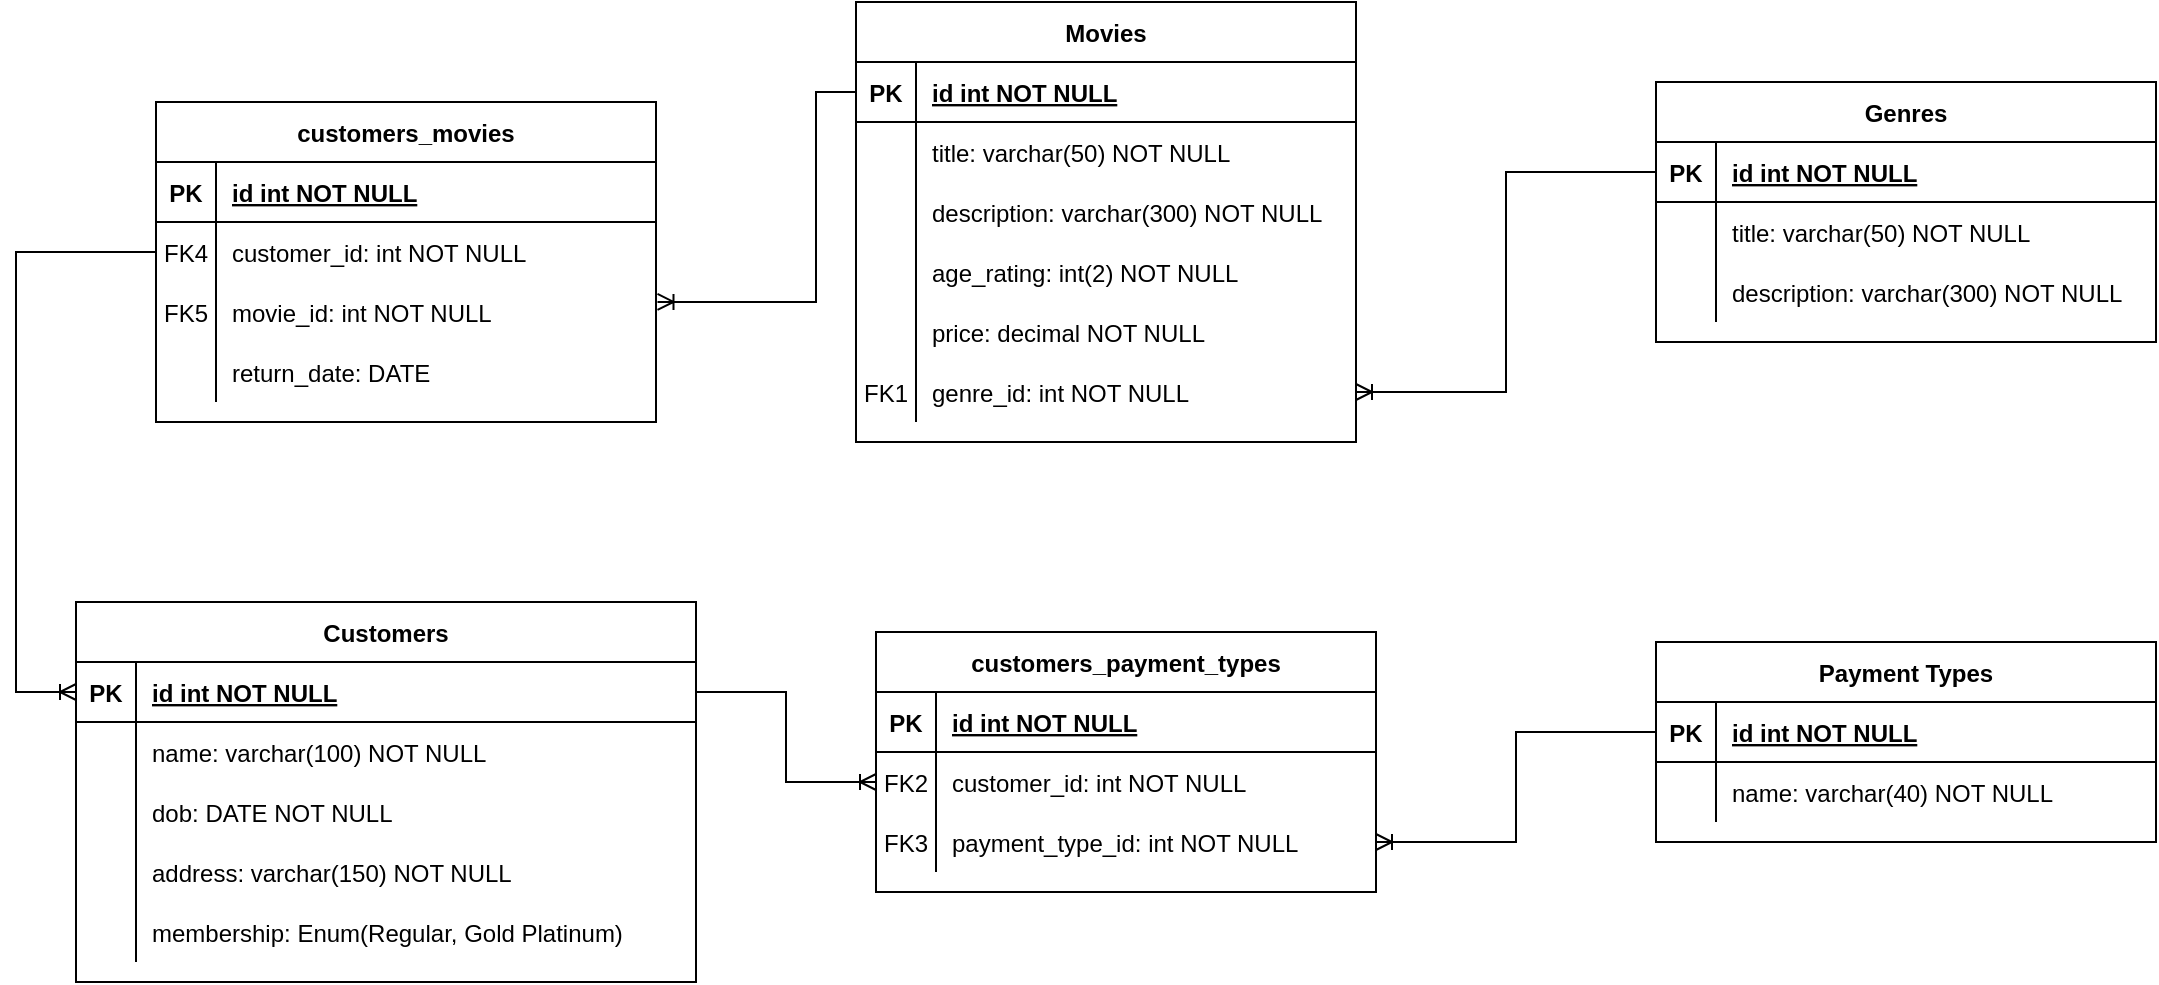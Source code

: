 <mxfile version="20.8.16" type="device"><diagram id="R2lEEEUBdFMjLlhIrx00" name="Page-1"><mxGraphModel dx="794" dy="563" grid="1" gridSize="10" guides="1" tooltips="1" connect="1" arrows="1" fold="1" page="1" pageScale="1" pageWidth="850" pageHeight="1100" math="0" shadow="0" extFonts="Permanent Marker^https://fonts.googleapis.com/css?family=Permanent+Marker"><root><mxCell id="0"/><mxCell id="1" parent="0"/><mxCell id="C-vyLk0tnHw3VtMMgP7b-23" value="Movies" style="shape=table;startSize=30;container=1;collapsible=1;childLayout=tableLayout;fixedRows=1;rowLines=0;fontStyle=1;align=center;resizeLast=1;" parent="1" vertex="1"><mxGeometry x="470" y="400" width="250" height="220" as="geometry"/></mxCell><mxCell id="C-vyLk0tnHw3VtMMgP7b-24" value="" style="shape=partialRectangle;collapsible=0;dropTarget=0;pointerEvents=0;fillColor=none;points=[[0,0.5],[1,0.5]];portConstraint=eastwest;top=0;left=0;right=0;bottom=1;" parent="C-vyLk0tnHw3VtMMgP7b-23" vertex="1"><mxGeometry y="30" width="250" height="30" as="geometry"/></mxCell><mxCell id="C-vyLk0tnHw3VtMMgP7b-25" value="PK" style="shape=partialRectangle;overflow=hidden;connectable=0;fillColor=none;top=0;left=0;bottom=0;right=0;fontStyle=1;" parent="C-vyLk0tnHw3VtMMgP7b-24" vertex="1"><mxGeometry width="30" height="30" as="geometry"><mxRectangle width="30" height="30" as="alternateBounds"/></mxGeometry></mxCell><mxCell id="C-vyLk0tnHw3VtMMgP7b-26" value="id int NOT NULL " style="shape=partialRectangle;overflow=hidden;connectable=0;fillColor=none;top=0;left=0;bottom=0;right=0;align=left;spacingLeft=6;fontStyle=5;" parent="C-vyLk0tnHw3VtMMgP7b-24" vertex="1"><mxGeometry x="30" width="220" height="30" as="geometry"><mxRectangle width="220" height="30" as="alternateBounds"/></mxGeometry></mxCell><mxCell id="C-vyLk0tnHw3VtMMgP7b-27" value="" style="shape=partialRectangle;collapsible=0;dropTarget=0;pointerEvents=0;fillColor=none;points=[[0,0.5],[1,0.5]];portConstraint=eastwest;top=0;left=0;right=0;bottom=0;" parent="C-vyLk0tnHw3VtMMgP7b-23" vertex="1"><mxGeometry y="60" width="250" height="30" as="geometry"/></mxCell><mxCell id="C-vyLk0tnHw3VtMMgP7b-28" value="" style="shape=partialRectangle;overflow=hidden;connectable=0;fillColor=none;top=0;left=0;bottom=0;right=0;" parent="C-vyLk0tnHw3VtMMgP7b-27" vertex="1"><mxGeometry width="30" height="30" as="geometry"><mxRectangle width="30" height="30" as="alternateBounds"/></mxGeometry></mxCell><mxCell id="C-vyLk0tnHw3VtMMgP7b-29" value="title: varchar(50) NOT NULL" style="shape=partialRectangle;overflow=hidden;connectable=0;fillColor=none;top=0;left=0;bottom=0;right=0;align=left;spacingLeft=6;" parent="C-vyLk0tnHw3VtMMgP7b-27" vertex="1"><mxGeometry x="30" width="220" height="30" as="geometry"><mxRectangle width="220" height="30" as="alternateBounds"/></mxGeometry></mxCell><mxCell id="VNoVt1JidYousirxW5SG-1" value="" style="shape=partialRectangle;collapsible=0;dropTarget=0;pointerEvents=0;fillColor=none;points=[[0,0.5],[1,0.5]];portConstraint=eastwest;top=0;left=0;right=0;bottom=0;" parent="C-vyLk0tnHw3VtMMgP7b-23" vertex="1"><mxGeometry y="90" width="250" height="30" as="geometry"/></mxCell><mxCell id="VNoVt1JidYousirxW5SG-2" value="" style="shape=partialRectangle;overflow=hidden;connectable=0;fillColor=none;top=0;left=0;bottom=0;right=0;" parent="VNoVt1JidYousirxW5SG-1" vertex="1"><mxGeometry width="30" height="30" as="geometry"><mxRectangle width="30" height="30" as="alternateBounds"/></mxGeometry></mxCell><mxCell id="VNoVt1JidYousirxW5SG-3" value="description: varchar(300) NOT NULL" style="shape=partialRectangle;overflow=hidden;connectable=0;fillColor=none;top=0;left=0;bottom=0;right=0;align=left;spacingLeft=6;" parent="VNoVt1JidYousirxW5SG-1" vertex="1"><mxGeometry x="30" width="220" height="30" as="geometry"><mxRectangle width="220" height="30" as="alternateBounds"/></mxGeometry></mxCell><mxCell id="VNoVt1JidYousirxW5SG-4" value="" style="shape=partialRectangle;collapsible=0;dropTarget=0;pointerEvents=0;fillColor=none;points=[[0,0.5],[1,0.5]];portConstraint=eastwest;top=0;left=0;right=0;bottom=0;" parent="C-vyLk0tnHw3VtMMgP7b-23" vertex="1"><mxGeometry y="120" width="250" height="30" as="geometry"/></mxCell><mxCell id="VNoVt1JidYousirxW5SG-5" value="" style="shape=partialRectangle;overflow=hidden;connectable=0;fillColor=none;top=0;left=0;bottom=0;right=0;" parent="VNoVt1JidYousirxW5SG-4" vertex="1"><mxGeometry width="30" height="30" as="geometry"><mxRectangle width="30" height="30" as="alternateBounds"/></mxGeometry></mxCell><mxCell id="VNoVt1JidYousirxW5SG-6" value="age_rating: int(2) NOT NULL" style="shape=partialRectangle;overflow=hidden;connectable=0;fillColor=none;top=0;left=0;bottom=0;right=0;align=left;spacingLeft=6;" parent="VNoVt1JidYousirxW5SG-4" vertex="1"><mxGeometry x="30" width="220" height="30" as="geometry"><mxRectangle width="220" height="30" as="alternateBounds"/></mxGeometry></mxCell><mxCell id="VNoVt1JidYousirxW5SG-7" value="" style="shape=partialRectangle;collapsible=0;dropTarget=0;pointerEvents=0;fillColor=none;points=[[0,0.5],[1,0.5]];portConstraint=eastwest;top=0;left=0;right=0;bottom=0;" parent="C-vyLk0tnHw3VtMMgP7b-23" vertex="1"><mxGeometry y="150" width="250" height="30" as="geometry"/></mxCell><mxCell id="VNoVt1JidYousirxW5SG-8" value="" style="shape=partialRectangle;overflow=hidden;connectable=0;fillColor=none;top=0;left=0;bottom=0;right=0;" parent="VNoVt1JidYousirxW5SG-7" vertex="1"><mxGeometry width="30" height="30" as="geometry"><mxRectangle width="30" height="30" as="alternateBounds"/></mxGeometry></mxCell><mxCell id="VNoVt1JidYousirxW5SG-9" value="price: decimal NOT NULL" style="shape=partialRectangle;overflow=hidden;connectable=0;fillColor=none;top=0;left=0;bottom=0;right=0;align=left;spacingLeft=6;" parent="VNoVt1JidYousirxW5SG-7" vertex="1"><mxGeometry x="30" width="220" height="30" as="geometry"><mxRectangle width="220" height="30" as="alternateBounds"/></mxGeometry></mxCell><mxCell id="VNoVt1JidYousirxW5SG-26" value="" style="shape=partialRectangle;collapsible=0;dropTarget=0;pointerEvents=0;fillColor=none;points=[[0,0.5],[1,0.5]];portConstraint=eastwest;top=0;left=0;right=0;bottom=0;" parent="C-vyLk0tnHw3VtMMgP7b-23" vertex="1"><mxGeometry y="180" width="250" height="30" as="geometry"/></mxCell><mxCell id="VNoVt1JidYousirxW5SG-27" value="FK1" style="shape=partialRectangle;overflow=hidden;connectable=0;fillColor=none;top=0;left=0;bottom=0;right=0;" parent="VNoVt1JidYousirxW5SG-26" vertex="1"><mxGeometry width="30" height="30" as="geometry"><mxRectangle width="30" height="30" as="alternateBounds"/></mxGeometry></mxCell><mxCell id="VNoVt1JidYousirxW5SG-28" value="genre_id: int NOT NULL" style="shape=partialRectangle;overflow=hidden;connectable=0;fillColor=none;top=0;left=0;bottom=0;right=0;align=left;spacingLeft=6;" parent="VNoVt1JidYousirxW5SG-26" vertex="1"><mxGeometry x="30" width="220" height="30" as="geometry"><mxRectangle width="220" height="30" as="alternateBounds"/></mxGeometry></mxCell><mxCell id="VNoVt1JidYousirxW5SG-10" value="Genres" style="shape=table;startSize=30;container=1;collapsible=1;childLayout=tableLayout;fixedRows=1;rowLines=0;fontStyle=1;align=center;resizeLast=1;" parent="1" vertex="1"><mxGeometry x="870" y="440" width="250" height="130" as="geometry"/></mxCell><mxCell id="VNoVt1JidYousirxW5SG-11" value="" style="shape=partialRectangle;collapsible=0;dropTarget=0;pointerEvents=0;fillColor=none;points=[[0,0.5],[1,0.5]];portConstraint=eastwest;top=0;left=0;right=0;bottom=1;" parent="VNoVt1JidYousirxW5SG-10" vertex="1"><mxGeometry y="30" width="250" height="30" as="geometry"/></mxCell><mxCell id="VNoVt1JidYousirxW5SG-12" value="PK" style="shape=partialRectangle;overflow=hidden;connectable=0;fillColor=none;top=0;left=0;bottom=0;right=0;fontStyle=1;" parent="VNoVt1JidYousirxW5SG-11" vertex="1"><mxGeometry width="30" height="30" as="geometry"><mxRectangle width="30" height="30" as="alternateBounds"/></mxGeometry></mxCell><mxCell id="VNoVt1JidYousirxW5SG-13" value="id int NOT NULL " style="shape=partialRectangle;overflow=hidden;connectable=0;fillColor=none;top=0;left=0;bottom=0;right=0;align=left;spacingLeft=6;fontStyle=5;" parent="VNoVt1JidYousirxW5SG-11" vertex="1"><mxGeometry x="30" width="220" height="30" as="geometry"><mxRectangle width="220" height="30" as="alternateBounds"/></mxGeometry></mxCell><mxCell id="VNoVt1JidYousirxW5SG-14" value="" style="shape=partialRectangle;collapsible=0;dropTarget=0;pointerEvents=0;fillColor=none;points=[[0,0.5],[1,0.5]];portConstraint=eastwest;top=0;left=0;right=0;bottom=0;" parent="VNoVt1JidYousirxW5SG-10" vertex="1"><mxGeometry y="60" width="250" height="30" as="geometry"/></mxCell><mxCell id="VNoVt1JidYousirxW5SG-15" value="" style="shape=partialRectangle;overflow=hidden;connectable=0;fillColor=none;top=0;left=0;bottom=0;right=0;" parent="VNoVt1JidYousirxW5SG-14" vertex="1"><mxGeometry width="30" height="30" as="geometry"><mxRectangle width="30" height="30" as="alternateBounds"/></mxGeometry></mxCell><mxCell id="VNoVt1JidYousirxW5SG-16" value="title: varchar(50) NOT NULL" style="shape=partialRectangle;overflow=hidden;connectable=0;fillColor=none;top=0;left=0;bottom=0;right=0;align=left;spacingLeft=6;" parent="VNoVt1JidYousirxW5SG-14" vertex="1"><mxGeometry x="30" width="220" height="30" as="geometry"><mxRectangle width="220" height="30" as="alternateBounds"/></mxGeometry></mxCell><mxCell id="VNoVt1JidYousirxW5SG-17" value="" style="shape=partialRectangle;collapsible=0;dropTarget=0;pointerEvents=0;fillColor=none;points=[[0,0.5],[1,0.5]];portConstraint=eastwest;top=0;left=0;right=0;bottom=0;" parent="VNoVt1JidYousirxW5SG-10" vertex="1"><mxGeometry y="90" width="250" height="30" as="geometry"/></mxCell><mxCell id="VNoVt1JidYousirxW5SG-18" value="" style="shape=partialRectangle;overflow=hidden;connectable=0;fillColor=none;top=0;left=0;bottom=0;right=0;" parent="VNoVt1JidYousirxW5SG-17" vertex="1"><mxGeometry width="30" height="30" as="geometry"><mxRectangle width="30" height="30" as="alternateBounds"/></mxGeometry></mxCell><mxCell id="VNoVt1JidYousirxW5SG-19" value="description: varchar(300) NOT NULL" style="shape=partialRectangle;overflow=hidden;connectable=0;fillColor=none;top=0;left=0;bottom=0;right=0;align=left;spacingLeft=6;" parent="VNoVt1JidYousirxW5SG-17" vertex="1"><mxGeometry x="30" width="220" height="30" as="geometry"><mxRectangle width="220" height="30" as="alternateBounds"/></mxGeometry></mxCell><mxCell id="VNoVt1JidYousirxW5SG-29" value="" style="edgeStyle=orthogonalEdgeStyle;fontSize=12;html=1;endArrow=ERoneToMany;rounded=0;entryX=1;entryY=0.5;entryDx=0;entryDy=0;exitX=0;exitY=0.5;exitDx=0;exitDy=0;" parent="1" source="VNoVt1JidYousirxW5SG-11" target="VNoVt1JidYousirxW5SG-26" edge="1"><mxGeometry width="100" height="100" relative="1" as="geometry"><mxPoint x="750" y="670" as="sourcePoint"/><mxPoint x="850" y="570" as="targetPoint"/></mxGeometry></mxCell><mxCell id="VNoVt1JidYousirxW5SG-30" value="Customers" style="shape=table;startSize=30;container=1;collapsible=1;childLayout=tableLayout;fixedRows=1;rowLines=0;fontStyle=1;align=center;resizeLast=1;" parent="1" vertex="1"><mxGeometry x="80" y="700" width="310" height="190" as="geometry"/></mxCell><mxCell id="VNoVt1JidYousirxW5SG-31" value="" style="shape=partialRectangle;collapsible=0;dropTarget=0;pointerEvents=0;fillColor=none;points=[[0,0.5],[1,0.5]];portConstraint=eastwest;top=0;left=0;right=0;bottom=1;" parent="VNoVt1JidYousirxW5SG-30" vertex="1"><mxGeometry y="30" width="310" height="30" as="geometry"/></mxCell><mxCell id="VNoVt1JidYousirxW5SG-32" value="PK" style="shape=partialRectangle;overflow=hidden;connectable=0;fillColor=none;top=0;left=0;bottom=0;right=0;fontStyle=1;" parent="VNoVt1JidYousirxW5SG-31" vertex="1"><mxGeometry width="30" height="30" as="geometry"><mxRectangle width="30" height="30" as="alternateBounds"/></mxGeometry></mxCell><mxCell id="VNoVt1JidYousirxW5SG-33" value="id int NOT NULL " style="shape=partialRectangle;overflow=hidden;connectable=0;fillColor=none;top=0;left=0;bottom=0;right=0;align=left;spacingLeft=6;fontStyle=5;" parent="VNoVt1JidYousirxW5SG-31" vertex="1"><mxGeometry x="30" width="280" height="30" as="geometry"><mxRectangle width="280" height="30" as="alternateBounds"/></mxGeometry></mxCell><mxCell id="VNoVt1JidYousirxW5SG-34" value="" style="shape=partialRectangle;collapsible=0;dropTarget=0;pointerEvents=0;fillColor=none;points=[[0,0.5],[1,0.5]];portConstraint=eastwest;top=0;left=0;right=0;bottom=0;" parent="VNoVt1JidYousirxW5SG-30" vertex="1"><mxGeometry y="60" width="310" height="30" as="geometry"/></mxCell><mxCell id="VNoVt1JidYousirxW5SG-35" value="" style="shape=partialRectangle;overflow=hidden;connectable=0;fillColor=none;top=0;left=0;bottom=0;right=0;" parent="VNoVt1JidYousirxW5SG-34" vertex="1"><mxGeometry width="30" height="30" as="geometry"><mxRectangle width="30" height="30" as="alternateBounds"/></mxGeometry></mxCell><mxCell id="VNoVt1JidYousirxW5SG-36" value="name: varchar(100) NOT NULL" style="shape=partialRectangle;overflow=hidden;connectable=0;fillColor=none;top=0;left=0;bottom=0;right=0;align=left;spacingLeft=6;" parent="VNoVt1JidYousirxW5SG-34" vertex="1"><mxGeometry x="30" width="280" height="30" as="geometry"><mxRectangle width="280" height="30" as="alternateBounds"/></mxGeometry></mxCell><mxCell id="VNoVt1JidYousirxW5SG-37" value="" style="shape=partialRectangle;collapsible=0;dropTarget=0;pointerEvents=0;fillColor=none;points=[[0,0.5],[1,0.5]];portConstraint=eastwest;top=0;left=0;right=0;bottom=0;" parent="VNoVt1JidYousirxW5SG-30" vertex="1"><mxGeometry y="90" width="310" height="30" as="geometry"/></mxCell><mxCell id="VNoVt1JidYousirxW5SG-38" value="" style="shape=partialRectangle;overflow=hidden;connectable=0;fillColor=none;top=0;left=0;bottom=0;right=0;" parent="VNoVt1JidYousirxW5SG-37" vertex="1"><mxGeometry width="30" height="30" as="geometry"><mxRectangle width="30" height="30" as="alternateBounds"/></mxGeometry></mxCell><mxCell id="VNoVt1JidYousirxW5SG-39" value="dob: DATE NOT NULL" style="shape=partialRectangle;overflow=hidden;connectable=0;fillColor=none;top=0;left=0;bottom=0;right=0;align=left;spacingLeft=6;" parent="VNoVt1JidYousirxW5SG-37" vertex="1"><mxGeometry x="30" width="280" height="30" as="geometry"><mxRectangle width="280" height="30" as="alternateBounds"/></mxGeometry></mxCell><mxCell id="VNoVt1JidYousirxW5SG-40" value="" style="shape=partialRectangle;collapsible=0;dropTarget=0;pointerEvents=0;fillColor=none;points=[[0,0.5],[1,0.5]];portConstraint=eastwest;top=0;left=0;right=0;bottom=0;" parent="VNoVt1JidYousirxW5SG-30" vertex="1"><mxGeometry y="120" width="310" height="30" as="geometry"/></mxCell><mxCell id="VNoVt1JidYousirxW5SG-41" value="" style="shape=partialRectangle;overflow=hidden;connectable=0;fillColor=none;top=0;left=0;bottom=0;right=0;" parent="VNoVt1JidYousirxW5SG-40" vertex="1"><mxGeometry width="30" height="30" as="geometry"><mxRectangle width="30" height="30" as="alternateBounds"/></mxGeometry></mxCell><mxCell id="VNoVt1JidYousirxW5SG-42" value="address: varchar(150) NOT NULL" style="shape=partialRectangle;overflow=hidden;connectable=0;fillColor=none;top=0;left=0;bottom=0;right=0;align=left;spacingLeft=6;" parent="VNoVt1JidYousirxW5SG-40" vertex="1"><mxGeometry x="30" width="280" height="30" as="geometry"><mxRectangle width="280" height="30" as="alternateBounds"/></mxGeometry></mxCell><mxCell id="VNoVt1JidYousirxW5SG-43" value="" style="shape=partialRectangle;collapsible=0;dropTarget=0;pointerEvents=0;fillColor=none;points=[[0,0.5],[1,0.5]];portConstraint=eastwest;top=0;left=0;right=0;bottom=0;" parent="VNoVt1JidYousirxW5SG-30" vertex="1"><mxGeometry y="150" width="310" height="30" as="geometry"/></mxCell><mxCell id="VNoVt1JidYousirxW5SG-44" value="" style="shape=partialRectangle;overflow=hidden;connectable=0;fillColor=none;top=0;left=0;bottom=0;right=0;" parent="VNoVt1JidYousirxW5SG-43" vertex="1"><mxGeometry width="30" height="30" as="geometry"><mxRectangle width="30" height="30" as="alternateBounds"/></mxGeometry></mxCell><mxCell id="VNoVt1JidYousirxW5SG-45" value="membership: Enum(Regular, Gold Platinum)" style="shape=partialRectangle;overflow=hidden;connectable=0;fillColor=none;top=0;left=0;bottom=0;right=0;align=left;spacingLeft=6;" parent="VNoVt1JidYousirxW5SG-43" vertex="1"><mxGeometry x="30" width="280" height="30" as="geometry"><mxRectangle width="280" height="30" as="alternateBounds"/></mxGeometry></mxCell><mxCell id="VNoVt1JidYousirxW5SG-49" value="Payment Types" style="shape=table;startSize=30;container=1;collapsible=1;childLayout=tableLayout;fixedRows=1;rowLines=0;fontStyle=1;align=center;resizeLast=1;" parent="1" vertex="1"><mxGeometry x="870" y="720" width="250" height="100" as="geometry"/></mxCell><mxCell id="VNoVt1JidYousirxW5SG-50" value="" style="shape=partialRectangle;collapsible=0;dropTarget=0;pointerEvents=0;fillColor=none;points=[[0,0.5],[1,0.5]];portConstraint=eastwest;top=0;left=0;right=0;bottom=1;" parent="VNoVt1JidYousirxW5SG-49" vertex="1"><mxGeometry y="30" width="250" height="30" as="geometry"/></mxCell><mxCell id="VNoVt1JidYousirxW5SG-51" value="PK" style="shape=partialRectangle;overflow=hidden;connectable=0;fillColor=none;top=0;left=0;bottom=0;right=0;fontStyle=1;" parent="VNoVt1JidYousirxW5SG-50" vertex="1"><mxGeometry width="30" height="30" as="geometry"><mxRectangle width="30" height="30" as="alternateBounds"/></mxGeometry></mxCell><mxCell id="VNoVt1JidYousirxW5SG-52" value="id int NOT NULL " style="shape=partialRectangle;overflow=hidden;connectable=0;fillColor=none;top=0;left=0;bottom=0;right=0;align=left;spacingLeft=6;fontStyle=5;" parent="VNoVt1JidYousirxW5SG-50" vertex="1"><mxGeometry x="30" width="220" height="30" as="geometry"><mxRectangle width="220" height="30" as="alternateBounds"/></mxGeometry></mxCell><mxCell id="VNoVt1JidYousirxW5SG-53" value="" style="shape=partialRectangle;collapsible=0;dropTarget=0;pointerEvents=0;fillColor=none;points=[[0,0.5],[1,0.5]];portConstraint=eastwest;top=0;left=0;right=0;bottom=0;" parent="VNoVt1JidYousirxW5SG-49" vertex="1"><mxGeometry y="60" width="250" height="30" as="geometry"/></mxCell><mxCell id="VNoVt1JidYousirxW5SG-54" value="" style="shape=partialRectangle;overflow=hidden;connectable=0;fillColor=none;top=0;left=0;bottom=0;right=0;" parent="VNoVt1JidYousirxW5SG-53" vertex="1"><mxGeometry width="30" height="30" as="geometry"><mxRectangle width="30" height="30" as="alternateBounds"/></mxGeometry></mxCell><mxCell id="VNoVt1JidYousirxW5SG-55" value="name: varchar(40) NOT NULL" style="shape=partialRectangle;overflow=hidden;connectable=0;fillColor=none;top=0;left=0;bottom=0;right=0;align=left;spacingLeft=6;" parent="VNoVt1JidYousirxW5SG-53" vertex="1"><mxGeometry x="30" width="220" height="30" as="geometry"><mxRectangle width="220" height="30" as="alternateBounds"/></mxGeometry></mxCell><mxCell id="VNoVt1JidYousirxW5SG-59" value="customers_payment_types" style="shape=table;startSize=30;container=1;collapsible=1;childLayout=tableLayout;fixedRows=1;rowLines=0;fontStyle=1;align=center;resizeLast=1;" parent="1" vertex="1"><mxGeometry x="480" y="715" width="250" height="130" as="geometry"/></mxCell><mxCell id="VNoVt1JidYousirxW5SG-60" value="" style="shape=partialRectangle;collapsible=0;dropTarget=0;pointerEvents=0;fillColor=none;points=[[0,0.5],[1,0.5]];portConstraint=eastwest;top=0;left=0;right=0;bottom=1;" parent="VNoVt1JidYousirxW5SG-59" vertex="1"><mxGeometry y="30" width="250" height="30" as="geometry"/></mxCell><mxCell id="VNoVt1JidYousirxW5SG-61" value="PK" style="shape=partialRectangle;overflow=hidden;connectable=0;fillColor=none;top=0;left=0;bottom=0;right=0;fontStyle=1;" parent="VNoVt1JidYousirxW5SG-60" vertex="1"><mxGeometry width="30" height="30" as="geometry"><mxRectangle width="30" height="30" as="alternateBounds"/></mxGeometry></mxCell><mxCell id="VNoVt1JidYousirxW5SG-62" value="id int NOT NULL " style="shape=partialRectangle;overflow=hidden;connectable=0;fillColor=none;top=0;left=0;bottom=0;right=0;align=left;spacingLeft=6;fontStyle=5;" parent="VNoVt1JidYousirxW5SG-60" vertex="1"><mxGeometry x="30" width="220" height="30" as="geometry"><mxRectangle width="220" height="30" as="alternateBounds"/></mxGeometry></mxCell><mxCell id="VNoVt1JidYousirxW5SG-63" value="" style="shape=partialRectangle;collapsible=0;dropTarget=0;pointerEvents=0;fillColor=none;points=[[0,0.5],[1,0.5]];portConstraint=eastwest;top=0;left=0;right=0;bottom=0;" parent="VNoVt1JidYousirxW5SG-59" vertex="1"><mxGeometry y="60" width="250" height="30" as="geometry"/></mxCell><mxCell id="VNoVt1JidYousirxW5SG-64" value="FK2" style="shape=partialRectangle;overflow=hidden;connectable=0;fillColor=none;top=0;left=0;bottom=0;right=0;" parent="VNoVt1JidYousirxW5SG-63" vertex="1"><mxGeometry width="30" height="30" as="geometry"><mxRectangle width="30" height="30" as="alternateBounds"/></mxGeometry></mxCell><mxCell id="VNoVt1JidYousirxW5SG-65" value="customer_id: int NOT NULL" style="shape=partialRectangle;overflow=hidden;connectable=0;fillColor=none;top=0;left=0;bottom=0;right=0;align=left;spacingLeft=6;" parent="VNoVt1JidYousirxW5SG-63" vertex="1"><mxGeometry x="30" width="220" height="30" as="geometry"><mxRectangle width="220" height="30" as="alternateBounds"/></mxGeometry></mxCell><mxCell id="VNoVt1JidYousirxW5SG-66" value="" style="shape=partialRectangle;collapsible=0;dropTarget=0;pointerEvents=0;fillColor=none;points=[[0,0.5],[1,0.5]];portConstraint=eastwest;top=0;left=0;right=0;bottom=0;" parent="VNoVt1JidYousirxW5SG-59" vertex="1"><mxGeometry y="90" width="250" height="30" as="geometry"/></mxCell><mxCell id="VNoVt1JidYousirxW5SG-67" value="FK3" style="shape=partialRectangle;overflow=hidden;connectable=0;fillColor=none;top=0;left=0;bottom=0;right=0;" parent="VNoVt1JidYousirxW5SG-66" vertex="1"><mxGeometry width="30" height="30" as="geometry"><mxRectangle width="30" height="30" as="alternateBounds"/></mxGeometry></mxCell><mxCell id="VNoVt1JidYousirxW5SG-68" value="payment_type_id: int NOT NULL" style="shape=partialRectangle;overflow=hidden;connectable=0;fillColor=none;top=0;left=0;bottom=0;right=0;align=left;spacingLeft=6;" parent="VNoVt1JidYousirxW5SG-66" vertex="1"><mxGeometry x="30" width="220" height="30" as="geometry"><mxRectangle width="220" height="30" as="alternateBounds"/></mxGeometry></mxCell><mxCell id="VNoVt1JidYousirxW5SG-69" value="" style="edgeStyle=orthogonalEdgeStyle;fontSize=12;html=1;endArrow=ERoneToMany;rounded=0;entryX=0;entryY=0.5;entryDx=0;entryDy=0;exitX=1;exitY=0.5;exitDx=0;exitDy=0;" parent="1" source="VNoVt1JidYousirxW5SG-31" target="VNoVt1JidYousirxW5SG-63" edge="1"><mxGeometry width="100" height="100" relative="1" as="geometry"><mxPoint x="450" y="995" as="sourcePoint"/><mxPoint x="550" y="895" as="targetPoint"/></mxGeometry></mxCell><mxCell id="VNoVt1JidYousirxW5SG-70" value="" style="edgeStyle=orthogonalEdgeStyle;fontSize=12;html=1;endArrow=ERoneToMany;rounded=0;entryX=1;entryY=0.5;entryDx=0;entryDy=0;exitX=0;exitY=0.5;exitDx=0;exitDy=0;" parent="1" source="VNoVt1JidYousirxW5SG-50" target="VNoVt1JidYousirxW5SG-66" edge="1"><mxGeometry width="100" height="100" relative="1" as="geometry"><mxPoint x="790" y="935" as="sourcePoint"/><mxPoint x="810" y="845" as="targetPoint"/></mxGeometry></mxCell><mxCell id="VNoVt1JidYousirxW5SG-71" value="customers_movies" style="shape=table;startSize=30;container=1;collapsible=1;childLayout=tableLayout;fixedRows=1;rowLines=0;fontStyle=1;align=center;resizeLast=1;" parent="1" vertex="1"><mxGeometry x="120" y="450" width="250" height="160" as="geometry"/></mxCell><mxCell id="VNoVt1JidYousirxW5SG-72" value="" style="shape=partialRectangle;collapsible=0;dropTarget=0;pointerEvents=0;fillColor=none;points=[[0,0.5],[1,0.5]];portConstraint=eastwest;top=0;left=0;right=0;bottom=1;" parent="VNoVt1JidYousirxW5SG-71" vertex="1"><mxGeometry y="30" width="250" height="30" as="geometry"/></mxCell><mxCell id="VNoVt1JidYousirxW5SG-73" value="PK" style="shape=partialRectangle;overflow=hidden;connectable=0;fillColor=none;top=0;left=0;bottom=0;right=0;fontStyle=1;" parent="VNoVt1JidYousirxW5SG-72" vertex="1"><mxGeometry width="30" height="30" as="geometry"><mxRectangle width="30" height="30" as="alternateBounds"/></mxGeometry></mxCell><mxCell id="VNoVt1JidYousirxW5SG-74" value="id int NOT NULL " style="shape=partialRectangle;overflow=hidden;connectable=0;fillColor=none;top=0;left=0;bottom=0;right=0;align=left;spacingLeft=6;fontStyle=5;" parent="VNoVt1JidYousirxW5SG-72" vertex="1"><mxGeometry x="30" width="220" height="30" as="geometry"><mxRectangle width="220" height="30" as="alternateBounds"/></mxGeometry></mxCell><mxCell id="VNoVt1JidYousirxW5SG-75" value="" style="shape=partialRectangle;collapsible=0;dropTarget=0;pointerEvents=0;fillColor=none;points=[[0,0.5],[1,0.5]];portConstraint=eastwest;top=0;left=0;right=0;bottom=0;" parent="VNoVt1JidYousirxW5SG-71" vertex="1"><mxGeometry y="60" width="250" height="30" as="geometry"/></mxCell><mxCell id="VNoVt1JidYousirxW5SG-76" value="FK4" style="shape=partialRectangle;overflow=hidden;connectable=0;fillColor=none;top=0;left=0;bottom=0;right=0;" parent="VNoVt1JidYousirxW5SG-75" vertex="1"><mxGeometry width="30" height="30" as="geometry"><mxRectangle width="30" height="30" as="alternateBounds"/></mxGeometry></mxCell><mxCell id="VNoVt1JidYousirxW5SG-77" value="customer_id: int NOT NULL" style="shape=partialRectangle;overflow=hidden;connectable=0;fillColor=none;top=0;left=0;bottom=0;right=0;align=left;spacingLeft=6;" parent="VNoVt1JidYousirxW5SG-75" vertex="1"><mxGeometry x="30" width="220" height="30" as="geometry"><mxRectangle width="220" height="30" as="alternateBounds"/></mxGeometry></mxCell><mxCell id="VNoVt1JidYousirxW5SG-78" value="" style="shape=partialRectangle;collapsible=0;dropTarget=0;pointerEvents=0;fillColor=none;points=[[0,0.5],[1,0.5]];portConstraint=eastwest;top=0;left=0;right=0;bottom=0;" parent="VNoVt1JidYousirxW5SG-71" vertex="1"><mxGeometry y="90" width="250" height="30" as="geometry"/></mxCell><mxCell id="VNoVt1JidYousirxW5SG-79" value="FK5" style="shape=partialRectangle;overflow=hidden;connectable=0;fillColor=none;top=0;left=0;bottom=0;right=0;" parent="VNoVt1JidYousirxW5SG-78" vertex="1"><mxGeometry width="30" height="30" as="geometry"><mxRectangle width="30" height="30" as="alternateBounds"/></mxGeometry></mxCell><mxCell id="VNoVt1JidYousirxW5SG-80" value="movie_id: int NOT NULL" style="shape=partialRectangle;overflow=hidden;connectable=0;fillColor=none;top=0;left=0;bottom=0;right=0;align=left;spacingLeft=6;" parent="VNoVt1JidYousirxW5SG-78" vertex="1"><mxGeometry x="30" width="220" height="30" as="geometry"><mxRectangle width="220" height="30" as="alternateBounds"/></mxGeometry></mxCell><mxCell id="31pE-uKdrxZIZ0UHYM8r-1" style="shape=partialRectangle;collapsible=0;dropTarget=0;pointerEvents=0;fillColor=none;points=[[0,0.5],[1,0.5]];portConstraint=eastwest;top=0;left=0;right=0;bottom=0;" parent="VNoVt1JidYousirxW5SG-71" vertex="1"><mxGeometry y="120" width="250" height="30" as="geometry"/></mxCell><mxCell id="31pE-uKdrxZIZ0UHYM8r-2" style="shape=partialRectangle;overflow=hidden;connectable=0;fillColor=none;top=0;left=0;bottom=0;right=0;" parent="31pE-uKdrxZIZ0UHYM8r-1" vertex="1"><mxGeometry width="30" height="30" as="geometry"><mxRectangle width="30" height="30" as="alternateBounds"/></mxGeometry></mxCell><mxCell id="31pE-uKdrxZIZ0UHYM8r-3" value="return_date: DATE" style="shape=partialRectangle;overflow=hidden;connectable=0;fillColor=none;top=0;left=0;bottom=0;right=0;align=left;spacingLeft=6;" parent="31pE-uKdrxZIZ0UHYM8r-1" vertex="1"><mxGeometry x="30" width="220" height="30" as="geometry"><mxRectangle width="220" height="30" as="alternateBounds"/></mxGeometry></mxCell><mxCell id="VNoVt1JidYousirxW5SG-81" value="" style="fontSize=12;html=1;endArrow=ERoneToMany;rounded=0;entryX=0;entryY=0.5;entryDx=0;entryDy=0;exitX=0;exitY=0.5;exitDx=0;exitDy=0;" parent="1" source="VNoVt1JidYousirxW5SG-75" target="VNoVt1JidYousirxW5SG-31" edge="1"><mxGeometry width="100" height="100" relative="1" as="geometry"><mxPoint x="30" y="550" as="sourcePoint"/><mxPoint x="120" y="520" as="targetPoint"/><Array as="points"><mxPoint x="50" y="525"/><mxPoint x="50" y="600"/><mxPoint x="50" y="745"/></Array></mxGeometry></mxCell><mxCell id="VNoVt1JidYousirxW5SG-82" value="" style="edgeStyle=orthogonalEdgeStyle;fontSize=12;html=1;endArrow=ERoneToMany;rounded=0;entryX=1.003;entryY=0.333;entryDx=0;entryDy=0;entryPerimeter=0;exitX=0;exitY=0.5;exitDx=0;exitDy=0;" parent="1" source="C-vyLk0tnHw3VtMMgP7b-24" target="VNoVt1JidYousirxW5SG-78" edge="1"><mxGeometry width="100" height="100" relative="1" as="geometry"><mxPoint x="490" y="580" as="sourcePoint"/><mxPoint x="590" y="480" as="targetPoint"/><Array as="points"><mxPoint x="450" y="445"/><mxPoint x="450" y="550"/></Array></mxGeometry></mxCell></root></mxGraphModel></diagram></mxfile>